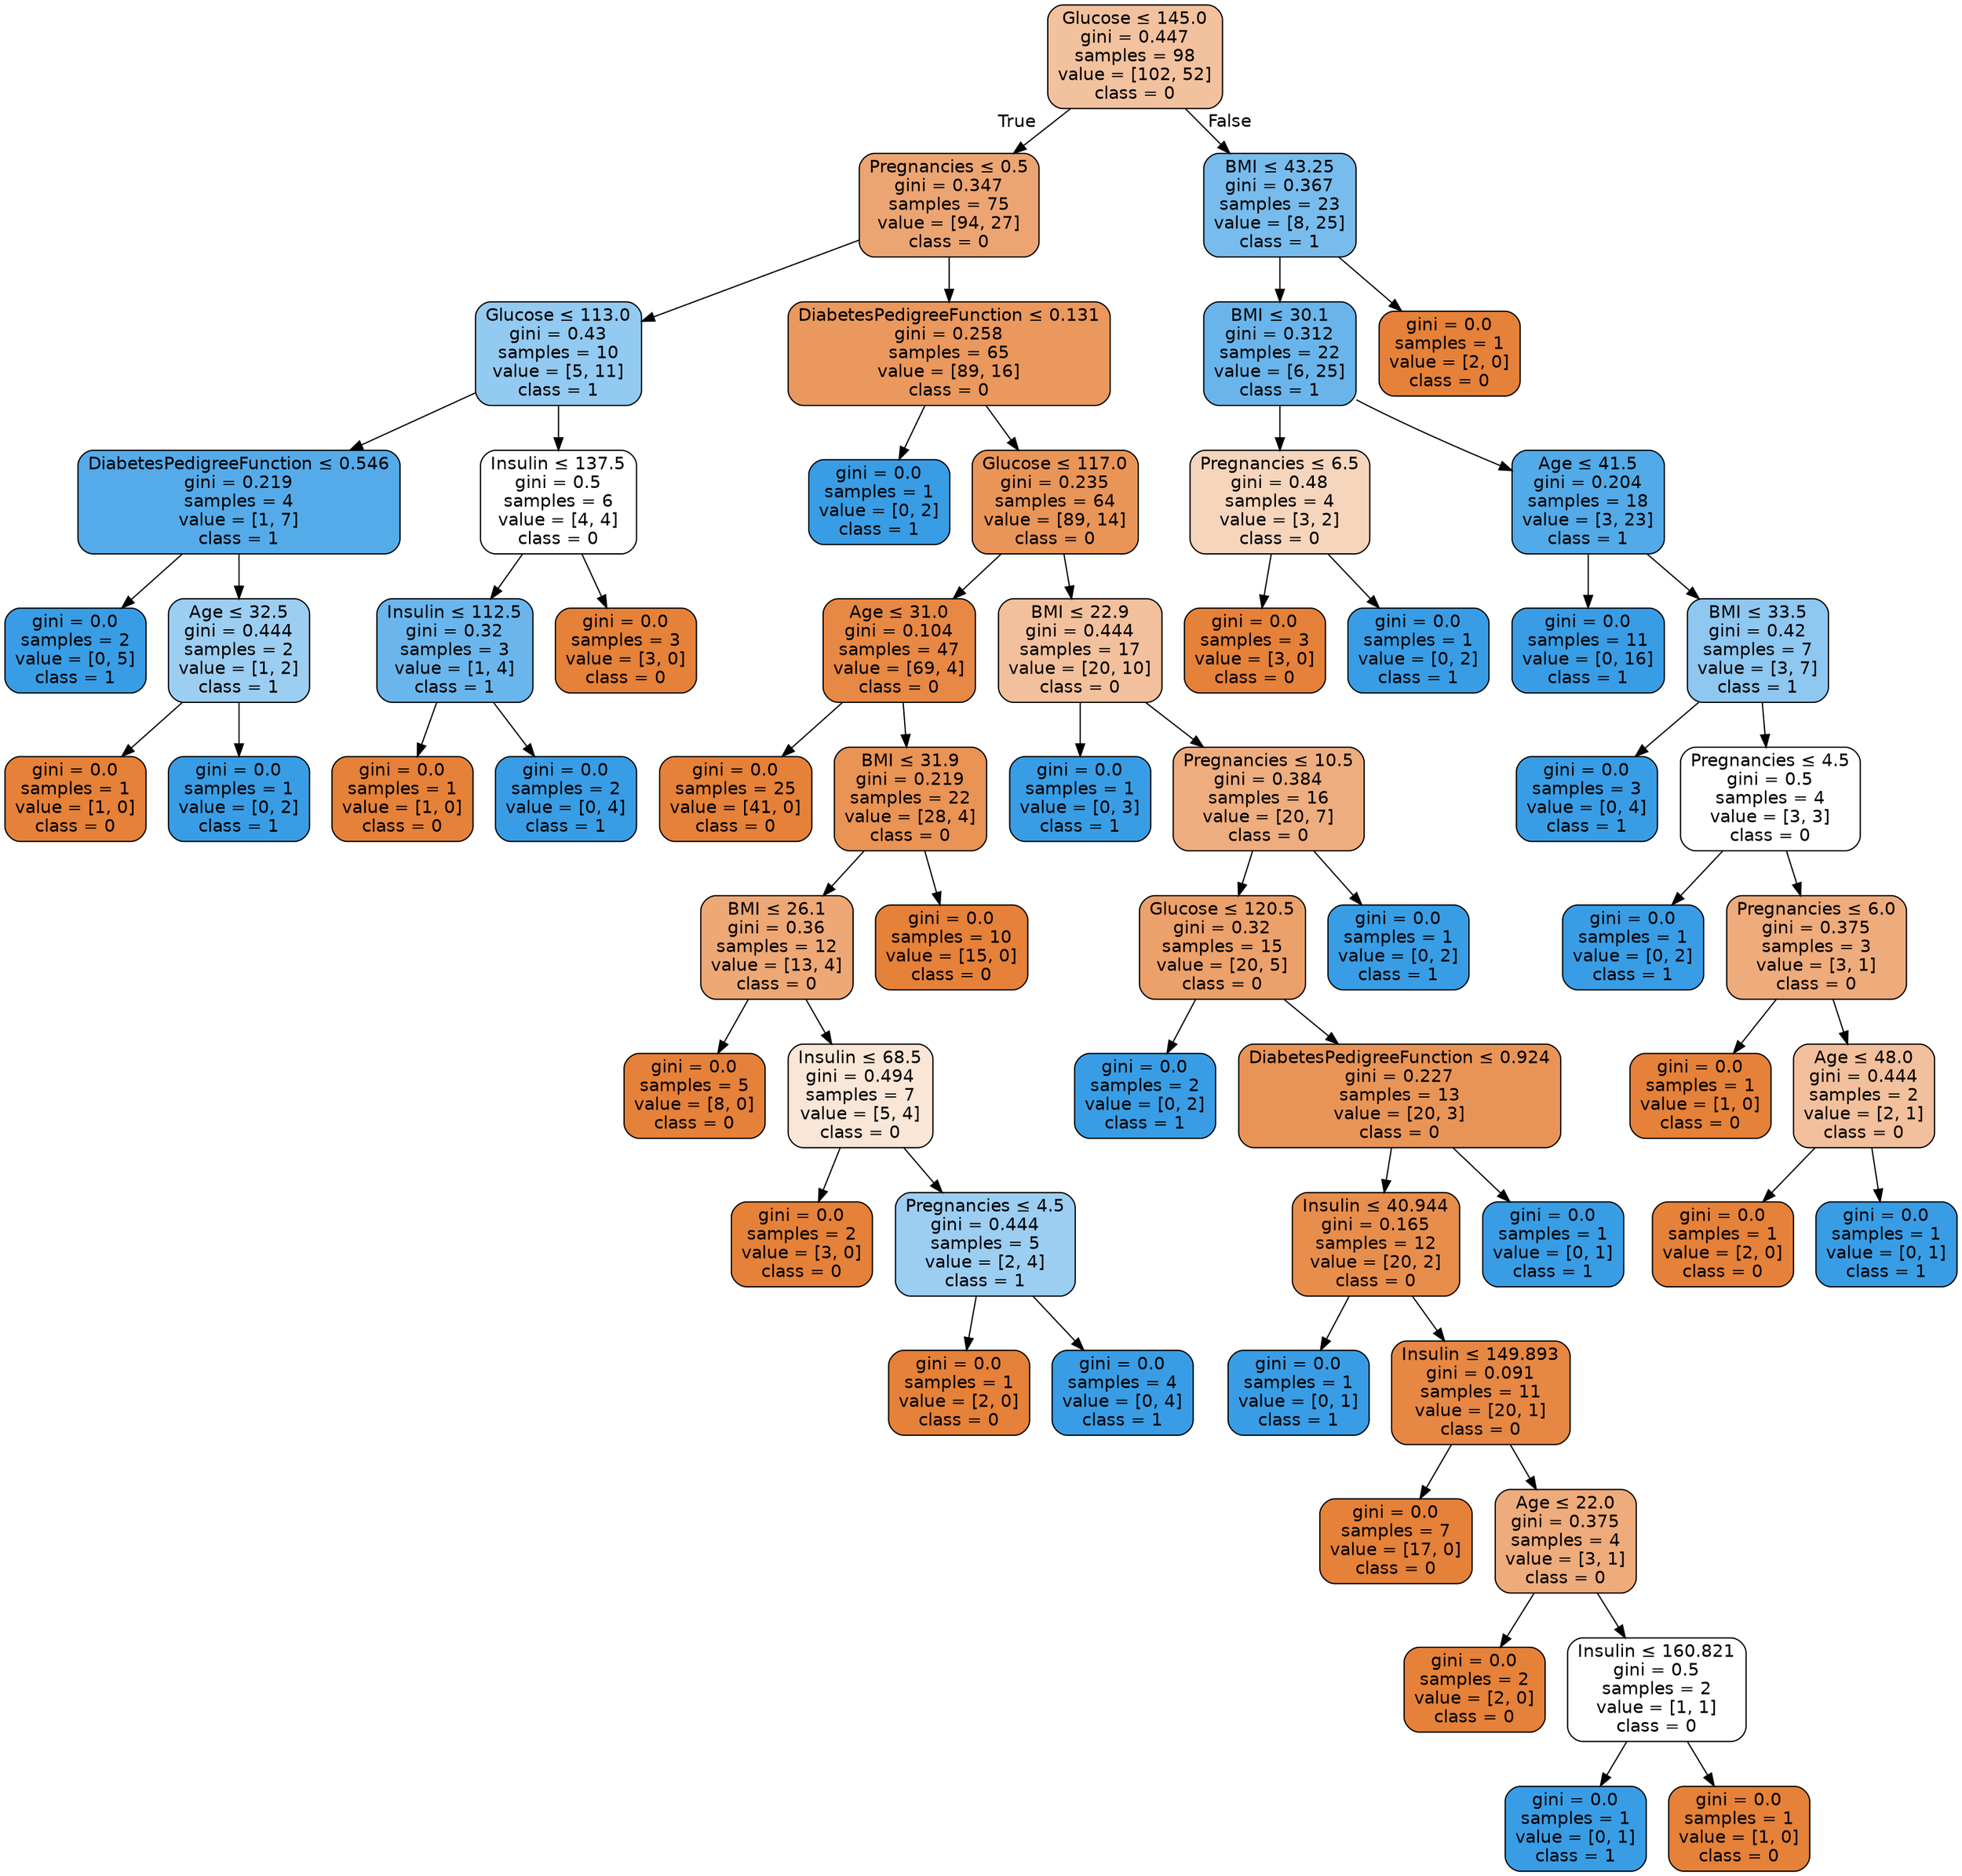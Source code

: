 digraph Tree {
node [shape=box, style="filled, rounded", color="black", fontname="helvetica"] ;
edge [fontname="helvetica"] ;
0 [label=<Glucose &le; 145.0<br/>gini = 0.447<br/>samples = 98<br/>value = [102, 52]<br/>class = 0>, fillcolor="#f2c19e"] ;
1 [label=<Pregnancies &le; 0.5<br/>gini = 0.347<br/>samples = 75<br/>value = [94, 27]<br/>class = 0>, fillcolor="#eca572"] ;
0 -> 1 [labeldistance=2.5, labelangle=45, headlabel="True"] ;
2 [label=<Glucose &le; 113.0<br/>gini = 0.43<br/>samples = 10<br/>value = [5, 11]<br/>class = 1>, fillcolor="#93caf1"] ;
1 -> 2 ;
3 [label=<DiabetesPedigreeFunction &le; 0.546<br/>gini = 0.219<br/>samples = 4<br/>value = [1, 7]<br/>class = 1>, fillcolor="#55abe9"] ;
2 -> 3 ;
4 [label=<gini = 0.0<br/>samples = 2<br/>value = [0, 5]<br/>class = 1>, fillcolor="#399de5"] ;
3 -> 4 ;
5 [label=<Age &le; 32.5<br/>gini = 0.444<br/>samples = 2<br/>value = [1, 2]<br/>class = 1>, fillcolor="#9ccef2"] ;
3 -> 5 ;
6 [label=<gini = 0.0<br/>samples = 1<br/>value = [1, 0]<br/>class = 0>, fillcolor="#e58139"] ;
5 -> 6 ;
7 [label=<gini = 0.0<br/>samples = 1<br/>value = [0, 2]<br/>class = 1>, fillcolor="#399de5"] ;
5 -> 7 ;
8 [label=<Insulin &le; 137.5<br/>gini = 0.5<br/>samples = 6<br/>value = [4, 4]<br/>class = 0>, fillcolor="#ffffff"] ;
2 -> 8 ;
9 [label=<Insulin &le; 112.5<br/>gini = 0.32<br/>samples = 3<br/>value = [1, 4]<br/>class = 1>, fillcolor="#6ab6ec"] ;
8 -> 9 ;
10 [label=<gini = 0.0<br/>samples = 1<br/>value = [1, 0]<br/>class = 0>, fillcolor="#e58139"] ;
9 -> 10 ;
11 [label=<gini = 0.0<br/>samples = 2<br/>value = [0, 4]<br/>class = 1>, fillcolor="#399de5"] ;
9 -> 11 ;
12 [label=<gini = 0.0<br/>samples = 3<br/>value = [3, 0]<br/>class = 0>, fillcolor="#e58139"] ;
8 -> 12 ;
13 [label=<DiabetesPedigreeFunction &le; 0.131<br/>gini = 0.258<br/>samples = 65<br/>value = [89, 16]<br/>class = 0>, fillcolor="#ea985d"] ;
1 -> 13 ;
14 [label=<gini = 0.0<br/>samples = 1<br/>value = [0, 2]<br/>class = 1>, fillcolor="#399de5"] ;
13 -> 14 ;
15 [label=<Glucose &le; 117.0<br/>gini = 0.235<br/>samples = 64<br/>value = [89, 14]<br/>class = 0>, fillcolor="#e99558"] ;
13 -> 15 ;
16 [label=<Age &le; 31.0<br/>gini = 0.104<br/>samples = 47<br/>value = [69, 4]<br/>class = 0>, fillcolor="#e78844"] ;
15 -> 16 ;
17 [label=<gini = 0.0<br/>samples = 25<br/>value = [41, 0]<br/>class = 0>, fillcolor="#e58139"] ;
16 -> 17 ;
18 [label=<BMI &le; 31.9<br/>gini = 0.219<br/>samples = 22<br/>value = [28, 4]<br/>class = 0>, fillcolor="#e99355"] ;
16 -> 18 ;
19 [label=<BMI &le; 26.1<br/>gini = 0.36<br/>samples = 12<br/>value = [13, 4]<br/>class = 0>, fillcolor="#eda876"] ;
18 -> 19 ;
20 [label=<gini = 0.0<br/>samples = 5<br/>value = [8, 0]<br/>class = 0>, fillcolor="#e58139"] ;
19 -> 20 ;
21 [label=<Insulin &le; 68.5<br/>gini = 0.494<br/>samples = 7<br/>value = [5, 4]<br/>class = 0>, fillcolor="#fae6d7"] ;
19 -> 21 ;
22 [label=<gini = 0.0<br/>samples = 2<br/>value = [3, 0]<br/>class = 0>, fillcolor="#e58139"] ;
21 -> 22 ;
23 [label=<Pregnancies &le; 4.5<br/>gini = 0.444<br/>samples = 5<br/>value = [2, 4]<br/>class = 1>, fillcolor="#9ccef2"] ;
21 -> 23 ;
24 [label=<gini = 0.0<br/>samples = 1<br/>value = [2, 0]<br/>class = 0>, fillcolor="#e58139"] ;
23 -> 24 ;
25 [label=<gini = 0.0<br/>samples = 4<br/>value = [0, 4]<br/>class = 1>, fillcolor="#399de5"] ;
23 -> 25 ;
26 [label=<gini = 0.0<br/>samples = 10<br/>value = [15, 0]<br/>class = 0>, fillcolor="#e58139"] ;
18 -> 26 ;
27 [label=<BMI &le; 22.9<br/>gini = 0.444<br/>samples = 17<br/>value = [20, 10]<br/>class = 0>, fillcolor="#f2c09c"] ;
15 -> 27 ;
28 [label=<gini = 0.0<br/>samples = 1<br/>value = [0, 3]<br/>class = 1>, fillcolor="#399de5"] ;
27 -> 28 ;
29 [label=<Pregnancies &le; 10.5<br/>gini = 0.384<br/>samples = 16<br/>value = [20, 7]<br/>class = 0>, fillcolor="#eead7e"] ;
27 -> 29 ;
30 [label=<Glucose &le; 120.5<br/>gini = 0.32<br/>samples = 15<br/>value = [20, 5]<br/>class = 0>, fillcolor="#eca06a"] ;
29 -> 30 ;
31 [label=<gini = 0.0<br/>samples = 2<br/>value = [0, 2]<br/>class = 1>, fillcolor="#399de5"] ;
30 -> 31 ;
32 [label=<DiabetesPedigreeFunction &le; 0.924<br/>gini = 0.227<br/>samples = 13<br/>value = [20, 3]<br/>class = 0>, fillcolor="#e99457"] ;
30 -> 32 ;
33 [label=<Insulin &le; 40.944<br/>gini = 0.165<br/>samples = 12<br/>value = [20, 2]<br/>class = 0>, fillcolor="#e88e4d"] ;
32 -> 33 ;
34 [label=<gini = 0.0<br/>samples = 1<br/>value = [0, 1]<br/>class = 1>, fillcolor="#399de5"] ;
33 -> 34 ;
35 [label=<Insulin &le; 149.893<br/>gini = 0.091<br/>samples = 11<br/>value = [20, 1]<br/>class = 0>, fillcolor="#e68743"] ;
33 -> 35 ;
36 [label=<gini = 0.0<br/>samples = 7<br/>value = [17, 0]<br/>class = 0>, fillcolor="#e58139"] ;
35 -> 36 ;
37 [label=<Age &le; 22.0<br/>gini = 0.375<br/>samples = 4<br/>value = [3, 1]<br/>class = 0>, fillcolor="#eeab7b"] ;
35 -> 37 ;
38 [label=<gini = 0.0<br/>samples = 2<br/>value = [2, 0]<br/>class = 0>, fillcolor="#e58139"] ;
37 -> 38 ;
39 [label=<Insulin &le; 160.821<br/>gini = 0.5<br/>samples = 2<br/>value = [1, 1]<br/>class = 0>, fillcolor="#ffffff"] ;
37 -> 39 ;
40 [label=<gini = 0.0<br/>samples = 1<br/>value = [0, 1]<br/>class = 1>, fillcolor="#399de5"] ;
39 -> 40 ;
41 [label=<gini = 0.0<br/>samples = 1<br/>value = [1, 0]<br/>class = 0>, fillcolor="#e58139"] ;
39 -> 41 ;
42 [label=<gini = 0.0<br/>samples = 1<br/>value = [0, 1]<br/>class = 1>, fillcolor="#399de5"] ;
32 -> 42 ;
43 [label=<gini = 0.0<br/>samples = 1<br/>value = [0, 2]<br/>class = 1>, fillcolor="#399de5"] ;
29 -> 43 ;
44 [label=<BMI &le; 43.25<br/>gini = 0.367<br/>samples = 23<br/>value = [8, 25]<br/>class = 1>, fillcolor="#78bced"] ;
0 -> 44 [labeldistance=2.5, labelangle=-45, headlabel="False"] ;
45 [label=<BMI &le; 30.1<br/>gini = 0.312<br/>samples = 22<br/>value = [6, 25]<br/>class = 1>, fillcolor="#69b5eb"] ;
44 -> 45 ;
46 [label=<Pregnancies &le; 6.5<br/>gini = 0.48<br/>samples = 4<br/>value = [3, 2]<br/>class = 0>, fillcolor="#f6d5bd"] ;
45 -> 46 ;
47 [label=<gini = 0.0<br/>samples = 3<br/>value = [3, 0]<br/>class = 0>, fillcolor="#e58139"] ;
46 -> 47 ;
48 [label=<gini = 0.0<br/>samples = 1<br/>value = [0, 2]<br/>class = 1>, fillcolor="#399de5"] ;
46 -> 48 ;
49 [label=<Age &le; 41.5<br/>gini = 0.204<br/>samples = 18<br/>value = [3, 23]<br/>class = 1>, fillcolor="#53aae8"] ;
45 -> 49 ;
50 [label=<gini = 0.0<br/>samples = 11<br/>value = [0, 16]<br/>class = 1>, fillcolor="#399de5"] ;
49 -> 50 ;
51 [label=<BMI &le; 33.5<br/>gini = 0.42<br/>samples = 7<br/>value = [3, 7]<br/>class = 1>, fillcolor="#8ec7f0"] ;
49 -> 51 ;
52 [label=<gini = 0.0<br/>samples = 3<br/>value = [0, 4]<br/>class = 1>, fillcolor="#399de5"] ;
51 -> 52 ;
53 [label=<Pregnancies &le; 4.5<br/>gini = 0.5<br/>samples = 4<br/>value = [3, 3]<br/>class = 0>, fillcolor="#ffffff"] ;
51 -> 53 ;
54 [label=<gini = 0.0<br/>samples = 1<br/>value = [0, 2]<br/>class = 1>, fillcolor="#399de5"] ;
53 -> 54 ;
55 [label=<Pregnancies &le; 6.0<br/>gini = 0.375<br/>samples = 3<br/>value = [3, 1]<br/>class = 0>, fillcolor="#eeab7b"] ;
53 -> 55 ;
56 [label=<gini = 0.0<br/>samples = 1<br/>value = [1, 0]<br/>class = 0>, fillcolor="#e58139"] ;
55 -> 56 ;
57 [label=<Age &le; 48.0<br/>gini = 0.444<br/>samples = 2<br/>value = [2, 1]<br/>class = 0>, fillcolor="#f2c09c"] ;
55 -> 57 ;
58 [label=<gini = 0.0<br/>samples = 1<br/>value = [2, 0]<br/>class = 0>, fillcolor="#e58139"] ;
57 -> 58 ;
59 [label=<gini = 0.0<br/>samples = 1<br/>value = [0, 1]<br/>class = 1>, fillcolor="#399de5"] ;
57 -> 59 ;
60 [label=<gini = 0.0<br/>samples = 1<br/>value = [2, 0]<br/>class = 0>, fillcolor="#e58139"] ;
44 -> 60 ;
}